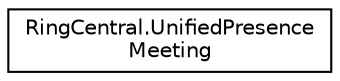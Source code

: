 digraph "Graphical Class Hierarchy"
{
 // LATEX_PDF_SIZE
  edge [fontname="Helvetica",fontsize="10",labelfontname="Helvetica",labelfontsize="10"];
  node [fontname="Helvetica",fontsize="10",shape=record];
  rankdir="LR";
  Node0 [label="RingCentral.UnifiedPresence\lMeeting",height=0.2,width=0.4,color="black", fillcolor="white", style="filled",URL="$classRingCentral_1_1UnifiedPresenceMeeting.html",tooltip="Returned if Meetings feature is switched on"];
}

